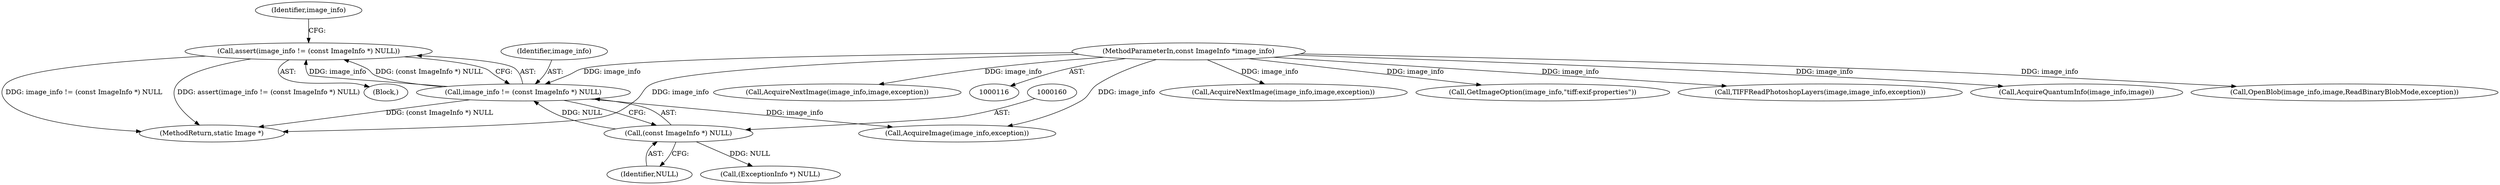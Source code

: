 digraph "0_ImageMagick_6e48aa92ff4e6e95424300ecd52a9ea453c19c60@API" {
"1000156" [label="(Call,assert(image_info != (const ImageInfo *) NULL))"];
"1000157" [label="(Call,image_info != (const ImageInfo *) NULL)"];
"1000117" [label="(MethodParameterIn,const ImageInfo *image_info)"];
"1000159" [label="(Call,(const ImageInfo *) NULL)"];
"1003481" [label="(MethodReturn,static Image *)"];
"1000197" [label="(Call,AcquireImage(image_info,exception))"];
"1000157" [label="(Call,image_info != (const ImageInfo *) NULL)"];
"1003404" [label="(Call,AcquireNextImage(image_info,image,exception))"];
"1000752" [label="(Call,GetImageOption(image_info,\"tiff:exif-properties\"))"];
"1000117" [label="(MethodParameterIn,const ImageInfo *image_info)"];
"1000159" [label="(Call,(const ImageInfo *) NULL)"];
"1003451" [label="(Call,TIFFReadPhotoshopLayers(image,image_info,exception))"];
"1000165" [label="(Identifier,image_info)"];
"1000158" [label="(Identifier,image_info)"];
"1000156" [label="(Call,assert(image_info != (const ImageInfo *) NULL))"];
"1001149" [label="(Call,AcquireQuantumInfo(image_info,image))"];
"1000119" [label="(Block,)"];
"1000161" [label="(Identifier,NULL)"];
"1000202" [label="(Call,OpenBlob(image_info,image,ReadBinaryBlobMode,exception))"];
"1000186" [label="(Call,(ExceptionInfo *) NULL)"];
"1000312" [label="(Call,AcquireNextImage(image_info,image,exception))"];
"1000156" -> "1000119"  [label="AST: "];
"1000156" -> "1000157"  [label="CFG: "];
"1000157" -> "1000156"  [label="AST: "];
"1000165" -> "1000156"  [label="CFG: "];
"1000156" -> "1003481"  [label="DDG: image_info != (const ImageInfo *) NULL"];
"1000156" -> "1003481"  [label="DDG: assert(image_info != (const ImageInfo *) NULL)"];
"1000157" -> "1000156"  [label="DDG: image_info"];
"1000157" -> "1000156"  [label="DDG: (const ImageInfo *) NULL"];
"1000157" -> "1000159"  [label="CFG: "];
"1000158" -> "1000157"  [label="AST: "];
"1000159" -> "1000157"  [label="AST: "];
"1000157" -> "1003481"  [label="DDG: (const ImageInfo *) NULL"];
"1000117" -> "1000157"  [label="DDG: image_info"];
"1000159" -> "1000157"  [label="DDG: NULL"];
"1000157" -> "1000197"  [label="DDG: image_info"];
"1000117" -> "1000116"  [label="AST: "];
"1000117" -> "1003481"  [label="DDG: image_info"];
"1000117" -> "1000197"  [label="DDG: image_info"];
"1000117" -> "1000202"  [label="DDG: image_info"];
"1000117" -> "1000312"  [label="DDG: image_info"];
"1000117" -> "1000752"  [label="DDG: image_info"];
"1000117" -> "1001149"  [label="DDG: image_info"];
"1000117" -> "1003404"  [label="DDG: image_info"];
"1000117" -> "1003451"  [label="DDG: image_info"];
"1000159" -> "1000161"  [label="CFG: "];
"1000160" -> "1000159"  [label="AST: "];
"1000161" -> "1000159"  [label="AST: "];
"1000159" -> "1000186"  [label="DDG: NULL"];
}
